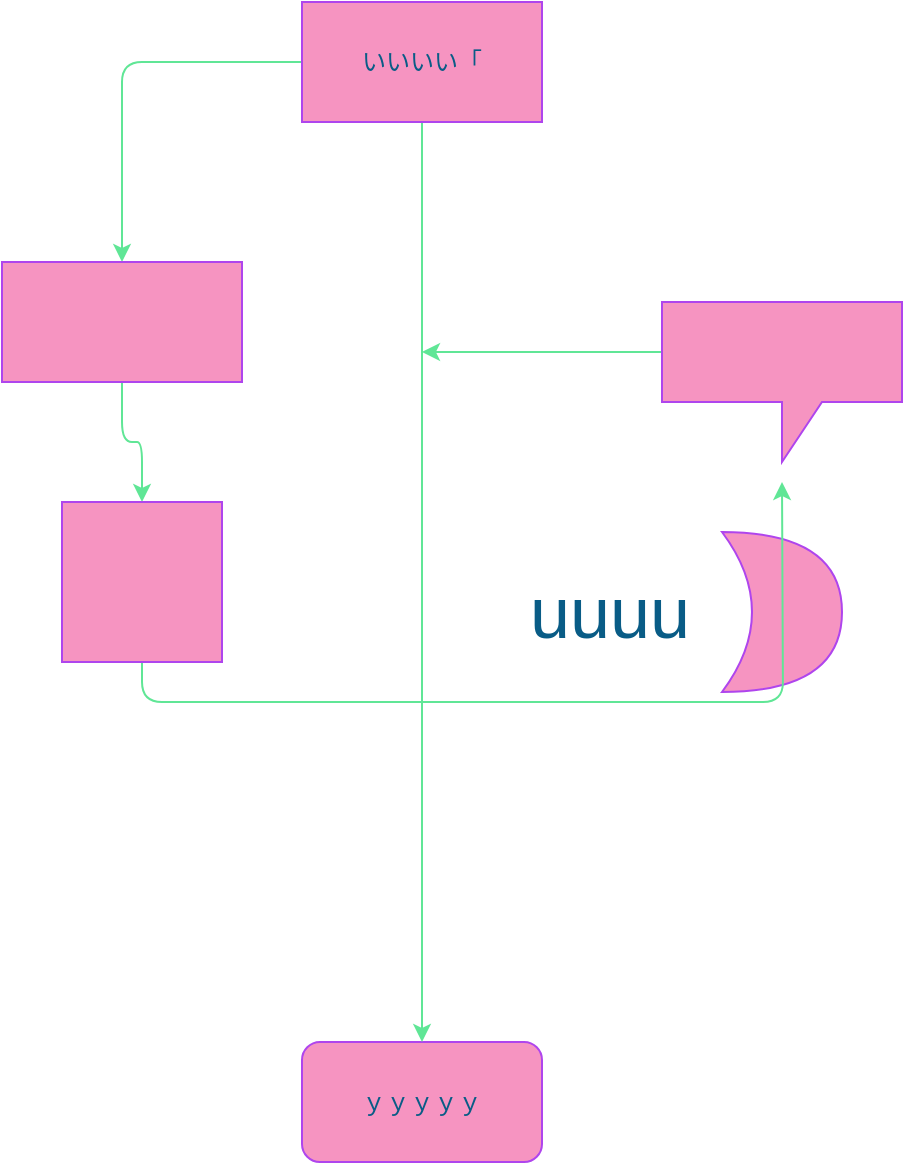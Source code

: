 <mxfile>
    <diagram id="BHNtuDfV4fzbIpcXA-k0" name="ページ1">
        <mxGraphModel dx="1204" dy="790" grid="1" gridSize="10" guides="1" tooltips="1" connect="1" arrows="1" fold="1" page="1" pageScale="1" pageWidth="827" pageHeight="1169" math="0" shadow="0">
            <root>
                <mxCell id="0"/>
                <mxCell id="1" parent="0"/>
                <mxCell id="5" value="ｙｙｙｙｙ" style="rounded=1;whiteSpace=wrap;html=1;sketch=0;fillColor=#F694C1;strokeColor=#AF45ED;fontColor=#095C86;" vertex="1" parent="1">
                    <mxGeometry x="330" y="670" width="120" height="60" as="geometry"/>
                </mxCell>
                <mxCell id="7" style="edgeStyle=orthogonalEdgeStyle;curved=0;rounded=1;sketch=0;orthogonalLoop=1;jettySize=auto;html=1;exitX=0.5;exitY=1;exitDx=0;exitDy=0;entryX=0.5;entryY=0;entryDx=0;entryDy=0;strokeColor=#60E696;fontColor=#095C86;" edge="1" parent="1" source="6" target="5">
                    <mxGeometry relative="1" as="geometry"/>
                </mxCell>
                <mxCell id="12" style="edgeStyle=orthogonalEdgeStyle;curved=0;rounded=1;sketch=0;orthogonalLoop=1;jettySize=auto;html=1;exitX=0;exitY=0.5;exitDx=0;exitDy=0;entryX=0.5;entryY=0;entryDx=0;entryDy=0;strokeColor=#60E696;fillColor=#F694C1;fontColor=#095C86;" edge="1" parent="1" source="6" target="11">
                    <mxGeometry relative="1" as="geometry"/>
                </mxCell>
                <mxCell id="6" value="いいいい「" style="rounded=0;whiteSpace=wrap;html=1;sketch=0;fillColor=#F694C1;strokeColor=#AF45ED;fontColor=#095C86;" vertex="1" parent="1">
                    <mxGeometry x="330" y="150" width="120" height="60" as="geometry"/>
                </mxCell>
                <mxCell id="8" value="&lt;font style=&quot;font-size: 36px&quot;&gt;uuuu&lt;/font&gt;" style="text;html=1;strokeColor=none;fillColor=none;align=center;verticalAlign=middle;whiteSpace=wrap;rounded=0;sketch=0;fontColor=#095C86;" vertex="1" parent="1">
                    <mxGeometry x="414" y="380" width="140" height="150" as="geometry"/>
                </mxCell>
                <mxCell id="10" value="" style="shape=xor;whiteSpace=wrap;html=1;rounded=0;sketch=0;strokeColor=#AF45ED;fillColor=#F694C1;fontColor=#095C86;" vertex="1" parent="1">
                    <mxGeometry x="540" y="415" width="60" height="80" as="geometry"/>
                </mxCell>
                <mxCell id="14" style="edgeStyle=orthogonalEdgeStyle;curved=0;rounded=1;sketch=0;orthogonalLoop=1;jettySize=auto;html=1;exitX=0.5;exitY=1;exitDx=0;exitDy=0;strokeColor=#60E696;fillColor=#F694C1;fontColor=#095C86;" edge="1" parent="1" source="11" target="13">
                    <mxGeometry relative="1" as="geometry"/>
                </mxCell>
                <mxCell id="11" value="" style="rounded=0;whiteSpace=wrap;html=1;sketch=0;strokeColor=#AF45ED;fillColor=#F694C1;fontColor=#095C86;" vertex="1" parent="1">
                    <mxGeometry x="180" y="280" width="120" height="60" as="geometry"/>
                </mxCell>
                <mxCell id="15" style="edgeStyle=orthogonalEdgeStyle;curved=0;rounded=1;sketch=0;orthogonalLoop=1;jettySize=auto;html=1;exitX=0.5;exitY=1;exitDx=0;exitDy=0;strokeColor=#60E696;fillColor=#F694C1;fontColor=#095C86;" edge="1" parent="1" source="13">
                    <mxGeometry relative="1" as="geometry">
                        <mxPoint x="570" y="390" as="targetPoint"/>
                    </mxGeometry>
                </mxCell>
                <mxCell id="13" value="" style="whiteSpace=wrap;html=1;aspect=fixed;rounded=0;sketch=0;strokeColor=#AF45ED;fillColor=#F694C1;fontColor=#095C86;" vertex="1" parent="1">
                    <mxGeometry x="210" y="400" width="80" height="80" as="geometry"/>
                </mxCell>
                <mxCell id="17" style="edgeStyle=orthogonalEdgeStyle;curved=0;rounded=1;sketch=0;orthogonalLoop=1;jettySize=auto;html=1;exitX=0;exitY=0;exitDx=0;exitDy=25;exitPerimeter=0;strokeColor=#60E696;fillColor=#F694C1;fontColor=#095C86;" edge="1" parent="1" source="16">
                    <mxGeometry relative="1" as="geometry">
                        <mxPoint x="390" y="325" as="targetPoint"/>
                    </mxGeometry>
                </mxCell>
                <mxCell id="16" value="" style="shape=callout;whiteSpace=wrap;html=1;perimeter=calloutPerimeter;rounded=0;sketch=0;strokeColor=#AF45ED;fillColor=#F694C1;fontColor=#095C86;" vertex="1" parent="1">
                    <mxGeometry x="510" y="300" width="120" height="80" as="geometry"/>
                </mxCell>
            </root>
        </mxGraphModel>
    </diagram>
</mxfile>